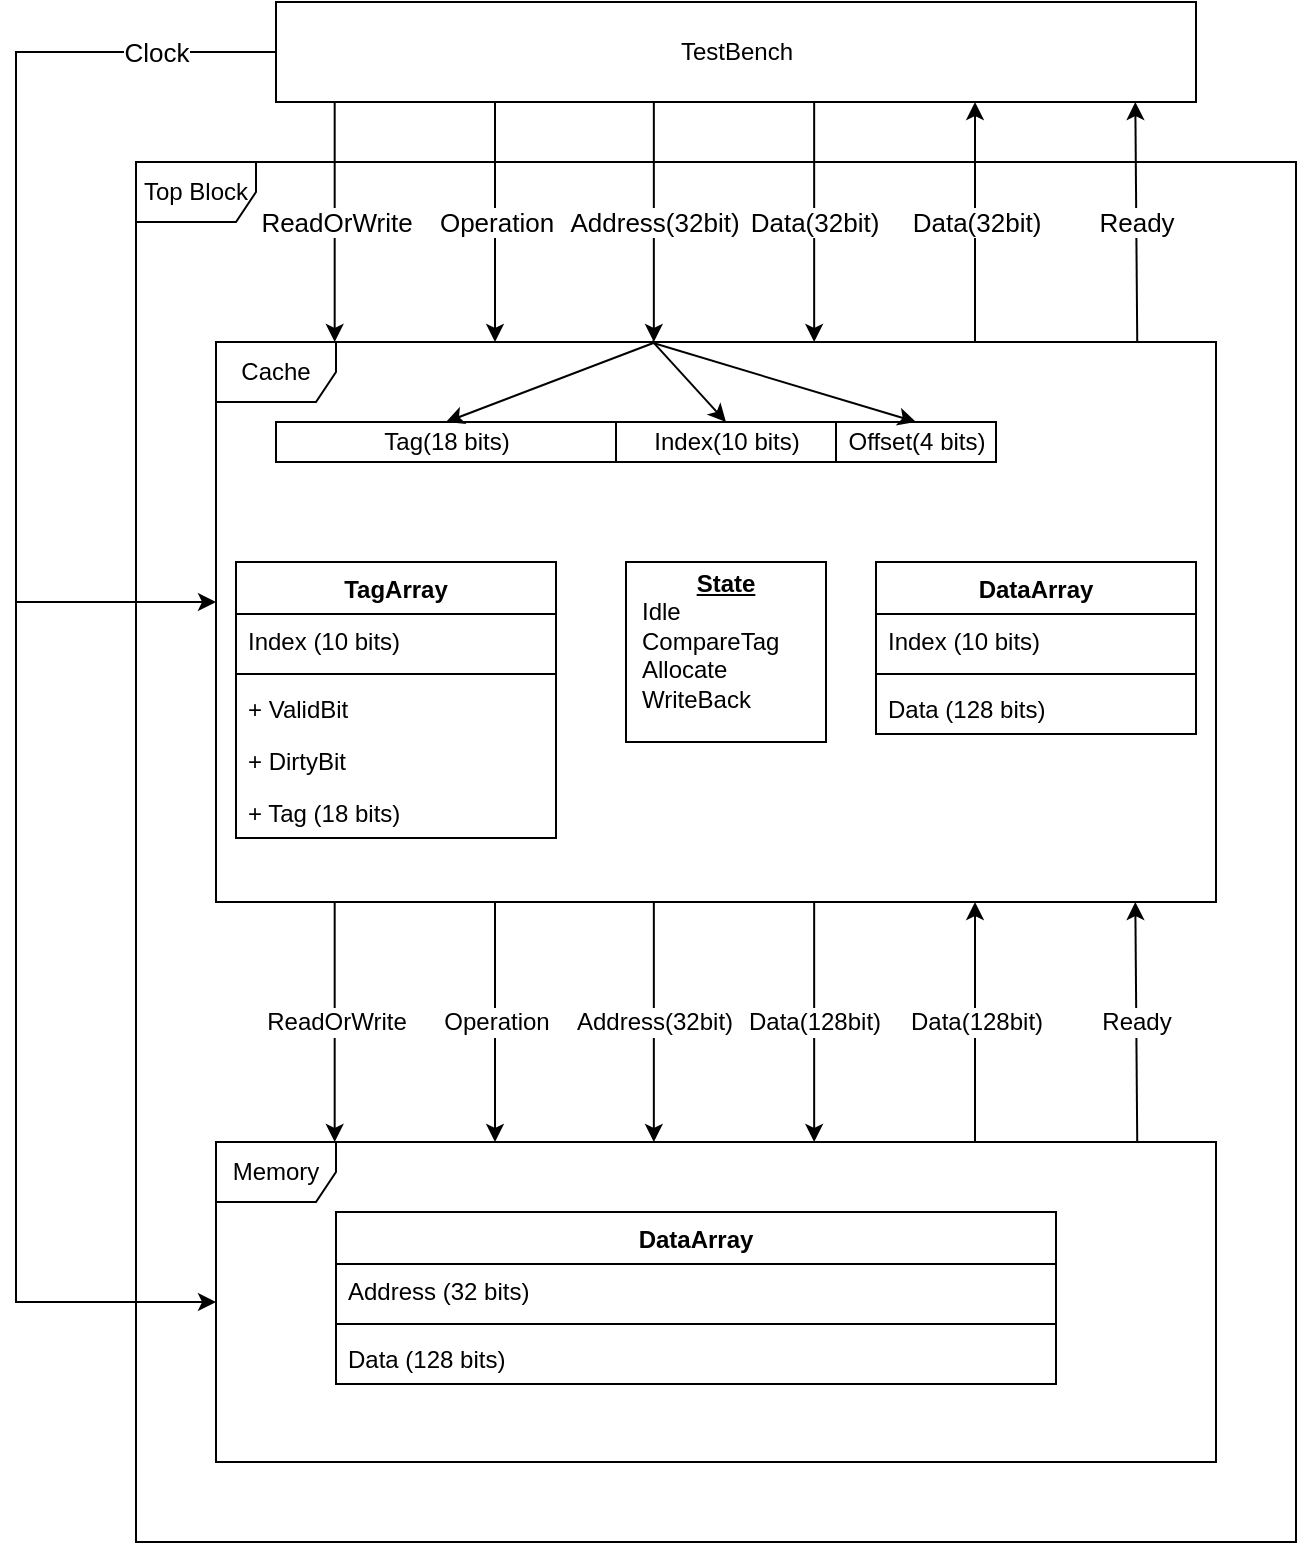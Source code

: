 <mxfile version="13.7.3" type="device"><diagram id="TFMag5JZUqSy2OjovME3" name="Page-1"><mxGraphModel dx="2912" dy="1176" grid="1" gridSize="10" guides="1" tooltips="1" connect="1" arrows="1" fold="1" page="1" pageScale="1" pageWidth="850" pageHeight="1100" math="0" shadow="0"><root><mxCell id="0"/><mxCell id="1" parent="0"/><mxCell id="nhlif3PsFjm8VamZYt06-72" value="Top Block" style="shape=umlFrame;whiteSpace=wrap;html=1;" vertex="1" parent="1"><mxGeometry x="-20" y="190" width="580" height="690" as="geometry"/></mxCell><mxCell id="nhlif3PsFjm8VamZYt06-79" style="edgeStyle=orthogonalEdgeStyle;rounded=0;orthogonalLoop=1;jettySize=auto;html=1;entryX=0;entryY=0.5;entryDx=0;entryDy=0;fontSize=13;startArrow=classic;startFill=1;endArrow=none;endFill=0;" edge="1" parent="1" source="nhlif3PsFjm8VamZYt06-1" target="nhlif3PsFjm8VamZYt06-74"><mxGeometry relative="1" as="geometry"><Array as="points"><mxPoint x="-80" y="410"/><mxPoint x="-80" y="135"/></Array></mxGeometry></mxCell><mxCell id="nhlif3PsFjm8VamZYt06-1" value="Cache" style="shape=umlFrame;whiteSpace=wrap;html=1;" vertex="1" parent="1"><mxGeometry x="20" y="280" width="500" height="280" as="geometry"/></mxCell><mxCell id="nhlif3PsFjm8VamZYt06-2" value="" style="endArrow=classic;html=1;exitX=0.083;exitY=1;exitDx=0;exitDy=0;exitPerimeter=0;entryX=0.083;entryY=0;entryDx=0;entryDy=0;entryPerimeter=0;fontSize=13;" edge="1" parent="1"><mxGeometry relative="1" as="geometry"><mxPoint x="79.34" y="160" as="sourcePoint"/><mxPoint x="79.34" y="280" as="targetPoint"/></mxGeometry></mxCell><mxCell id="nhlif3PsFjm8VamZYt06-3" value="ReadOrWrite" style="edgeLabel;resizable=0;html=1;align=center;verticalAlign=middle;fontSize=13;" connectable="0" vertex="1" parent="nhlif3PsFjm8VamZYt06-2"><mxGeometry relative="1" as="geometry"/></mxCell><mxCell id="nhlif3PsFjm8VamZYt06-4" value="" style="endArrow=classic;html=1;exitX=0.368;exitY=1.005;exitDx=0;exitDy=0;exitPerimeter=0;entryX=0.368;entryY=0.005;entryDx=0;entryDy=0;entryPerimeter=0;fontSize=13;" edge="1" parent="1"><mxGeometry relative="1" as="geometry"><mxPoint x="159.5" y="160" as="sourcePoint"/><mxPoint x="159.5" y="280" as="targetPoint"/></mxGeometry></mxCell><mxCell id="nhlif3PsFjm8VamZYt06-5" value="Operation" style="edgeLabel;resizable=0;html=1;align=center;verticalAlign=middle;fontSize=13;" connectable="0" vertex="1" parent="nhlif3PsFjm8VamZYt06-4"><mxGeometry relative="1" as="geometry"/></mxCell><mxCell id="nhlif3PsFjm8VamZYt06-6" value="" style="endArrow=classic;html=1;exitX=0.083;exitY=1;exitDx=0;exitDy=0;exitPerimeter=0;entryX=0.083;entryY=0;entryDx=0;entryDy=0;entryPerimeter=0;fontSize=13;" edge="1" parent="1"><mxGeometry relative="1" as="geometry"><mxPoint x="238.92" y="160" as="sourcePoint"/><mxPoint x="238.92" y="280" as="targetPoint"/></mxGeometry></mxCell><mxCell id="nhlif3PsFjm8VamZYt06-7" value="Address(32bit)" style="edgeLabel;resizable=0;html=1;align=center;verticalAlign=middle;fontSize=13;" connectable="0" vertex="1" parent="nhlif3PsFjm8VamZYt06-6"><mxGeometry relative="1" as="geometry"/></mxCell><mxCell id="nhlif3PsFjm8VamZYt06-8" value="" style="endArrow=classic;html=1;exitX=0.368;exitY=1.005;exitDx=0;exitDy=0;exitPerimeter=0;entryX=0.368;entryY=0.005;entryDx=0;entryDy=0;entryPerimeter=0;fontSize=13;" edge="1" parent="1"><mxGeometry relative="1" as="geometry"><mxPoint x="319.08" y="160" as="sourcePoint"/><mxPoint x="319.08" y="280" as="targetPoint"/></mxGeometry></mxCell><mxCell id="nhlif3PsFjm8VamZYt06-9" value="Data(32bit)" style="edgeLabel;resizable=0;html=1;align=center;verticalAlign=middle;fontSize=13;" connectable="0" vertex="1" parent="nhlif3PsFjm8VamZYt06-8"><mxGeometry relative="1" as="geometry"/></mxCell><mxCell id="nhlif3PsFjm8VamZYt06-10" value="" style="endArrow=classic;html=1;exitX=0.75;exitY=0;exitDx=0;exitDy=0;entryX=0.75;entryY=1;entryDx=0;entryDy=0;fontSize=13;" edge="1" parent="1"><mxGeometry relative="1" as="geometry"><mxPoint x="399.5" y="280" as="sourcePoint"/><mxPoint x="399.5" y="160" as="targetPoint"/></mxGeometry></mxCell><mxCell id="nhlif3PsFjm8VamZYt06-11" value="Data(32bit)" style="edgeLabel;resizable=0;html=1;align=center;verticalAlign=middle;fontSize=13;" connectable="0" vertex="1" parent="nhlif3PsFjm8VamZYt06-10"><mxGeometry relative="1" as="geometry"/></mxCell><mxCell id="nhlif3PsFjm8VamZYt06-12" value="" style="endArrow=classic;html=1;exitX=0.919;exitY=0;exitDx=0;exitDy=0;exitPerimeter=0;entryX=0.917;entryY=1;entryDx=0;entryDy=0;entryPerimeter=0;fontSize=13;" edge="1" parent="1"><mxGeometry relative="1" as="geometry"><mxPoint x="480.62" y="280" as="sourcePoint"/><mxPoint x="479.66" y="160" as="targetPoint"/></mxGeometry></mxCell><mxCell id="nhlif3PsFjm8VamZYt06-13" value="Ready" style="edgeLabel;resizable=0;html=1;align=center;verticalAlign=middle;fontSize=13;" connectable="0" vertex="1" parent="nhlif3PsFjm8VamZYt06-12"><mxGeometry relative="1" as="geometry"/></mxCell><mxCell id="nhlif3PsFjm8VamZYt06-14" value="" style="endArrow=classic;html=1;exitX=0.083;exitY=1;exitDx=0;exitDy=0;exitPerimeter=0;entryX=0.083;entryY=0;entryDx=0;entryDy=0;entryPerimeter=0;fontSize=12;" edge="1" parent="1"><mxGeometry relative="1" as="geometry"><mxPoint x="79.34" y="560" as="sourcePoint"/><mxPoint x="79.34" y="680" as="targetPoint"/></mxGeometry></mxCell><mxCell id="nhlif3PsFjm8VamZYt06-15" value="ReadOrWrite" style="edgeLabel;resizable=0;html=1;align=center;verticalAlign=middle;fontSize=12;" connectable="0" vertex="1" parent="nhlif3PsFjm8VamZYt06-14"><mxGeometry relative="1" as="geometry"/></mxCell><mxCell id="nhlif3PsFjm8VamZYt06-16" value="" style="endArrow=classic;html=1;exitX=0.368;exitY=1.005;exitDx=0;exitDy=0;exitPerimeter=0;entryX=0.368;entryY=0.005;entryDx=0;entryDy=0;entryPerimeter=0;fontSize=12;" edge="1" parent="1"><mxGeometry relative="1" as="geometry"><mxPoint x="159.5" y="560" as="sourcePoint"/><mxPoint x="159.5" y="680" as="targetPoint"/></mxGeometry></mxCell><mxCell id="nhlif3PsFjm8VamZYt06-17" value="Operation" style="edgeLabel;resizable=0;html=1;align=center;verticalAlign=middle;fontSize=12;" connectable="0" vertex="1" parent="nhlif3PsFjm8VamZYt06-16"><mxGeometry relative="1" as="geometry"/></mxCell><mxCell id="nhlif3PsFjm8VamZYt06-18" value="" style="endArrow=classic;html=1;exitX=0.083;exitY=1;exitDx=0;exitDy=0;exitPerimeter=0;entryX=0.083;entryY=0;entryDx=0;entryDy=0;entryPerimeter=0;fontSize=12;" edge="1" parent="1"><mxGeometry relative="1" as="geometry"><mxPoint x="238.92" y="560" as="sourcePoint"/><mxPoint x="238.92" y="680" as="targetPoint"/></mxGeometry></mxCell><mxCell id="nhlif3PsFjm8VamZYt06-19" value="Address(32bit)" style="edgeLabel;resizable=0;html=1;align=center;verticalAlign=middle;fontSize=12;" connectable="0" vertex="1" parent="nhlif3PsFjm8VamZYt06-18"><mxGeometry relative="1" as="geometry"/></mxCell><mxCell id="nhlif3PsFjm8VamZYt06-20" value="" style="endArrow=classic;html=1;exitX=0.368;exitY=1.005;exitDx=0;exitDy=0;exitPerimeter=0;entryX=0.368;entryY=0.005;entryDx=0;entryDy=0;entryPerimeter=0;fontSize=12;" edge="1" parent="1"><mxGeometry relative="1" as="geometry"><mxPoint x="319.08" y="560" as="sourcePoint"/><mxPoint x="319.08" y="680" as="targetPoint"/></mxGeometry></mxCell><mxCell id="nhlif3PsFjm8VamZYt06-21" value="Data(128bit)" style="edgeLabel;resizable=0;html=1;align=center;verticalAlign=middle;fontSize=12;" connectable="0" vertex="1" parent="nhlif3PsFjm8VamZYt06-20"><mxGeometry relative="1" as="geometry"/></mxCell><mxCell id="nhlif3PsFjm8VamZYt06-22" value="" style="endArrow=classic;html=1;exitX=0.75;exitY=0;exitDx=0;exitDy=0;entryX=0.75;entryY=1;entryDx=0;entryDy=0;fontSize=12;" edge="1" parent="1"><mxGeometry relative="1" as="geometry"><mxPoint x="399.5" y="680" as="sourcePoint"/><mxPoint x="399.5" y="560" as="targetPoint"/></mxGeometry></mxCell><mxCell id="nhlif3PsFjm8VamZYt06-23" value="Data(128bit)" style="edgeLabel;resizable=0;html=1;align=center;verticalAlign=middle;fontSize=12;" connectable="0" vertex="1" parent="nhlif3PsFjm8VamZYt06-22"><mxGeometry relative="1" as="geometry"/></mxCell><mxCell id="nhlif3PsFjm8VamZYt06-24" value="" style="endArrow=classic;html=1;exitX=0.919;exitY=0;exitDx=0;exitDy=0;exitPerimeter=0;entryX=0.917;entryY=1;entryDx=0;entryDy=0;entryPerimeter=0;fontSize=12;" edge="1" parent="1"><mxGeometry relative="1" as="geometry"><mxPoint x="480.62" y="680" as="sourcePoint"/><mxPoint x="479.66" y="560" as="targetPoint"/></mxGeometry></mxCell><mxCell id="nhlif3PsFjm8VamZYt06-25" value="Ready" style="edgeLabel;resizable=0;html=1;align=center;verticalAlign=middle;fontSize=12;" connectable="0" vertex="1" parent="nhlif3PsFjm8VamZYt06-24"><mxGeometry relative="1" as="geometry"/></mxCell><mxCell id="nhlif3PsFjm8VamZYt06-36" value="&lt;p style=&quot;margin: 0px ; margin-top: 4px ; text-align: center ; text-decoration: underline&quot;&gt;&lt;b&gt;State&lt;/b&gt;&lt;/p&gt;&lt;p style=&quot;margin: 0px ; margin-left: 8px&quot;&gt;Idle&lt;br&gt;CompareTag&lt;/p&gt;&lt;p style=&quot;margin: 0px ; margin-left: 8px&quot;&gt;Allocate&lt;/p&gt;&lt;p style=&quot;margin: 0px ; margin-left: 8px&quot;&gt;WriteBack&lt;/p&gt;" style="verticalAlign=top;align=left;overflow=fill;fontSize=12;fontFamily=Helvetica;html=1;" vertex="1" parent="1"><mxGeometry x="225" y="390" width="100" height="90" as="geometry"/></mxCell><mxCell id="nhlif3PsFjm8VamZYt06-37" value="Index(10 bits)" style="html=1;" vertex="1" parent="1"><mxGeometry x="220" y="320" width="110" height="20" as="geometry"/></mxCell><mxCell id="nhlif3PsFjm8VamZYt06-38" value="Tag(18 bits)" style="html=1;" vertex="1" parent="1"><mxGeometry x="50" y="320" width="170" height="20" as="geometry"/></mxCell><mxCell id="nhlif3PsFjm8VamZYt06-39" value="Offset(4 bits)" style="html=1;" vertex="1" parent="1"><mxGeometry x="330" y="320" width="80" height="20" as="geometry"/></mxCell><mxCell id="nhlif3PsFjm8VamZYt06-42" value="" style="endArrow=classic;html=1;exitX=0.436;exitY=-0.002;exitDx=0;exitDy=0;exitPerimeter=0;entryX=0.5;entryY=0;entryDx=0;entryDy=0;" edge="1" parent="1" source="nhlif3PsFjm8VamZYt06-1" target="nhlif3PsFjm8VamZYt06-37"><mxGeometry width="50" height="50" relative="1" as="geometry"><mxPoint x="150" y="320" as="sourcePoint"/><mxPoint x="180" y="300" as="targetPoint"/></mxGeometry></mxCell><mxCell id="nhlif3PsFjm8VamZYt06-43" value="" style="endArrow=classic;html=1;entryX=0.5;entryY=0;entryDx=0;entryDy=0;" edge="1" parent="1" target="nhlif3PsFjm8VamZYt06-38"><mxGeometry width="50" height="50" relative="1" as="geometry"><mxPoint x="240" y="280" as="sourcePoint"/><mxPoint x="335" y="370" as="targetPoint"/></mxGeometry></mxCell><mxCell id="nhlif3PsFjm8VamZYt06-44" value="" style="endArrow=classic;html=1;exitX=0.434;exitY=0;exitDx=0;exitDy=0;exitPerimeter=0;entryX=0.5;entryY=0;entryDx=0;entryDy=0;" edge="1" parent="1" source="nhlif3PsFjm8VamZYt06-1" target="nhlif3PsFjm8VamZYt06-39"><mxGeometry width="50" height="50" relative="1" as="geometry"><mxPoint x="259.04" y="299.12" as="sourcePoint"/><mxPoint x="345" y="380" as="targetPoint"/></mxGeometry></mxCell><mxCell id="nhlif3PsFjm8VamZYt06-26" value="TagArray" style="swimlane;fontStyle=1;align=center;verticalAlign=top;childLayout=stackLayout;horizontal=1;startSize=26;horizontalStack=0;resizeParent=1;resizeParentMax=0;resizeLast=0;collapsible=1;marginBottom=0;" vertex="1" parent="1"><mxGeometry x="30" y="390" width="160" height="138" as="geometry"/></mxCell><mxCell id="nhlif3PsFjm8VamZYt06-27" value="Index (10 bits)" style="text;strokeColor=none;fillColor=none;align=left;verticalAlign=top;spacingLeft=4;spacingRight=4;overflow=hidden;rotatable=0;points=[[0,0.5],[1,0.5]];portConstraint=eastwest;" vertex="1" parent="nhlif3PsFjm8VamZYt06-26"><mxGeometry y="26" width="160" height="26" as="geometry"/></mxCell><mxCell id="nhlif3PsFjm8VamZYt06-28" value="" style="line;strokeWidth=1;fillColor=none;align=left;verticalAlign=middle;spacingTop=-1;spacingLeft=3;spacingRight=3;rotatable=0;labelPosition=right;points=[];portConstraint=eastwest;" vertex="1" parent="nhlif3PsFjm8VamZYt06-26"><mxGeometry y="52" width="160" height="8" as="geometry"/></mxCell><mxCell id="nhlif3PsFjm8VamZYt06-29" value="+ ValidBit" style="text;strokeColor=none;fillColor=none;align=left;verticalAlign=top;spacingLeft=4;spacingRight=4;overflow=hidden;rotatable=0;points=[[0,0.5],[1,0.5]];portConstraint=eastwest;" vertex="1" parent="nhlif3PsFjm8VamZYt06-26"><mxGeometry y="60" width="160" height="26" as="geometry"/></mxCell><mxCell id="nhlif3PsFjm8VamZYt06-34" value="+ DirtyBit" style="text;strokeColor=none;fillColor=none;align=left;verticalAlign=top;spacingLeft=4;spacingRight=4;overflow=hidden;rotatable=0;points=[[0,0.5],[1,0.5]];portConstraint=eastwest;" vertex="1" parent="nhlif3PsFjm8VamZYt06-26"><mxGeometry y="86" width="160" height="26" as="geometry"/></mxCell><mxCell id="nhlif3PsFjm8VamZYt06-35" value="+ Tag (18 bits)" style="text;strokeColor=none;fillColor=none;align=left;verticalAlign=top;spacingLeft=4;spacingRight=4;overflow=hidden;rotatable=0;points=[[0,0.5],[1,0.5]];portConstraint=eastwest;" vertex="1" parent="nhlif3PsFjm8VamZYt06-26"><mxGeometry y="112" width="160" height="26" as="geometry"/></mxCell><mxCell id="nhlif3PsFjm8VamZYt06-30" value="DataArray" style="swimlane;fontStyle=1;align=center;verticalAlign=top;childLayout=stackLayout;horizontal=1;startSize=26;horizontalStack=0;resizeParent=1;resizeParentMax=0;resizeLast=0;collapsible=1;marginBottom=0;" vertex="1" parent="1"><mxGeometry x="350" y="390" width="160" height="86" as="geometry"/></mxCell><mxCell id="nhlif3PsFjm8VamZYt06-31" value="Index (10 bits)" style="text;strokeColor=none;fillColor=none;align=left;verticalAlign=top;spacingLeft=4;spacingRight=4;overflow=hidden;rotatable=0;points=[[0,0.5],[1,0.5]];portConstraint=eastwest;" vertex="1" parent="nhlif3PsFjm8VamZYt06-30"><mxGeometry y="26" width="160" height="26" as="geometry"/></mxCell><mxCell id="nhlif3PsFjm8VamZYt06-32" value="" style="line;strokeWidth=1;fillColor=none;align=left;verticalAlign=middle;spacingTop=-1;spacingLeft=3;spacingRight=3;rotatable=0;labelPosition=right;points=[];portConstraint=eastwest;" vertex="1" parent="nhlif3PsFjm8VamZYt06-30"><mxGeometry y="52" width="160" height="8" as="geometry"/></mxCell><mxCell id="nhlif3PsFjm8VamZYt06-33" value="Data (128 bits)" style="text;strokeColor=none;fillColor=none;align=left;verticalAlign=top;spacingLeft=4;spacingRight=4;overflow=hidden;rotatable=0;points=[[0,0.5],[1,0.5]];portConstraint=eastwest;" vertex="1" parent="nhlif3PsFjm8VamZYt06-30"><mxGeometry y="60" width="160" height="26" as="geometry"/></mxCell><mxCell id="nhlif3PsFjm8VamZYt06-80" style="edgeStyle=orthogonalEdgeStyle;rounded=0;orthogonalLoop=1;jettySize=auto;html=1;entryX=0;entryY=0.5;entryDx=0;entryDy=0;fontSize=13;startArrow=classic;startFill=1;endArrow=none;endFill=0;" edge="1" parent="1" source="nhlif3PsFjm8VamZYt06-67" target="nhlif3PsFjm8VamZYt06-74"><mxGeometry relative="1" as="geometry"><Array as="points"><mxPoint x="-80" y="760"/><mxPoint x="-80" y="135"/></Array></mxGeometry></mxCell><mxCell id="nhlif3PsFjm8VamZYt06-81" value="Clock" style="edgeLabel;html=1;align=center;verticalAlign=middle;resizable=0;points=[];fontSize=13;" vertex="1" connectable="0" parent="nhlif3PsFjm8VamZYt06-80"><mxGeometry x="0.186" y="1" relative="1" as="geometry"><mxPoint x="71" y="-218" as="offset"/></mxGeometry></mxCell><mxCell id="nhlif3PsFjm8VamZYt06-67" value="Memory" style="shape=umlFrame;whiteSpace=wrap;html=1;" vertex="1" parent="1"><mxGeometry x="20" y="680" width="500" height="160" as="geometry"/></mxCell><mxCell id="nhlif3PsFjm8VamZYt06-68" value="DataArray" style="swimlane;fontStyle=1;align=center;verticalAlign=top;childLayout=stackLayout;horizontal=1;startSize=26;horizontalStack=0;resizeParent=1;resizeParentMax=0;resizeLast=0;collapsible=1;marginBottom=0;" vertex="1" parent="1"><mxGeometry x="80" y="715" width="360" height="86" as="geometry"/></mxCell><mxCell id="nhlif3PsFjm8VamZYt06-69" value="Address (32 bits)" style="text;strokeColor=none;fillColor=none;align=left;verticalAlign=top;spacingLeft=4;spacingRight=4;overflow=hidden;rotatable=0;points=[[0,0.5],[1,0.5]];portConstraint=eastwest;" vertex="1" parent="nhlif3PsFjm8VamZYt06-68"><mxGeometry y="26" width="360" height="26" as="geometry"/></mxCell><mxCell id="nhlif3PsFjm8VamZYt06-70" value="" style="line;strokeWidth=1;fillColor=none;align=left;verticalAlign=middle;spacingTop=-1;spacingLeft=3;spacingRight=3;rotatable=0;labelPosition=right;points=[];portConstraint=eastwest;" vertex="1" parent="nhlif3PsFjm8VamZYt06-68"><mxGeometry y="52" width="360" height="8" as="geometry"/></mxCell><mxCell id="nhlif3PsFjm8VamZYt06-71" value="Data (128 bits)" style="text;strokeColor=none;fillColor=none;align=left;verticalAlign=top;spacingLeft=4;spacingRight=4;overflow=hidden;rotatable=0;points=[[0,0.5],[1,0.5]];portConstraint=eastwest;" vertex="1" parent="nhlif3PsFjm8VamZYt06-68"><mxGeometry y="60" width="360" height="26" as="geometry"/></mxCell><mxCell id="nhlif3PsFjm8VamZYt06-74" value="TestBench" style="html=1;" vertex="1" parent="1"><mxGeometry x="50" y="110" width="460" height="50" as="geometry"/></mxCell></root></mxGraphModel></diagram></mxfile>